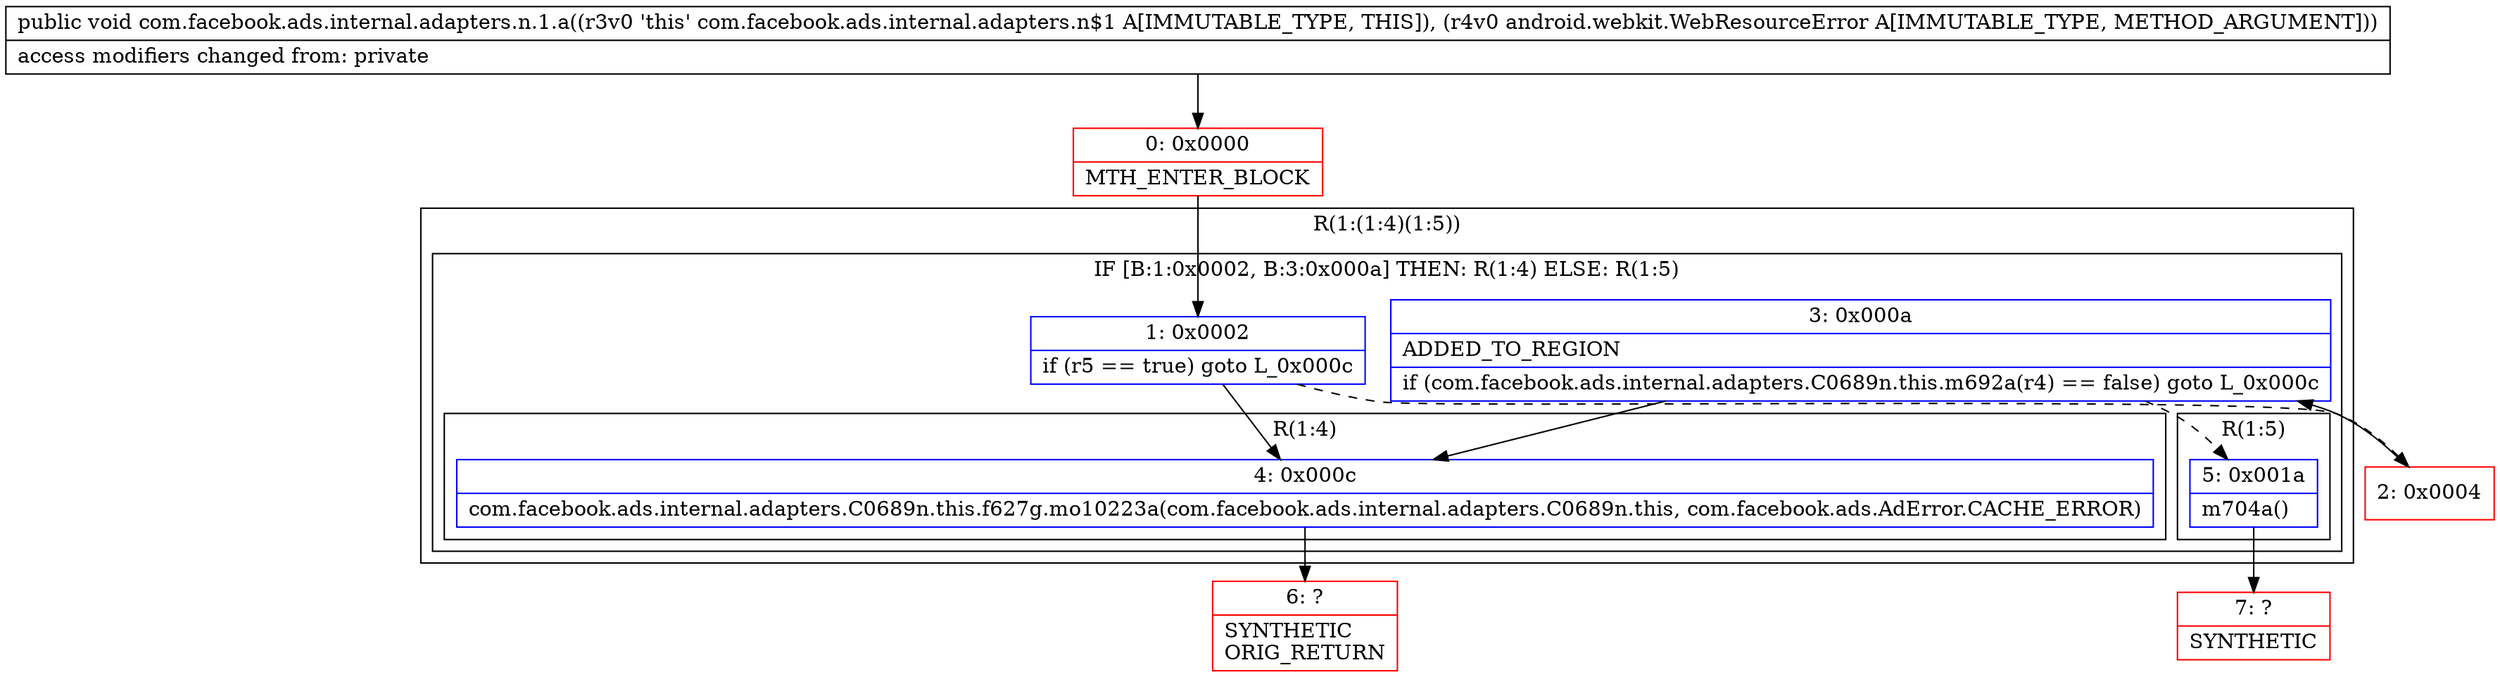 digraph "CFG forcom.facebook.ads.internal.adapters.n.1.a(Landroid\/webkit\/WebResourceError;)V" {
subgraph cluster_Region_803841638 {
label = "R(1:(1:4)(1:5))";
node [shape=record,color=blue];
subgraph cluster_IfRegion_49565561 {
label = "IF [B:1:0x0002, B:3:0x000a] THEN: R(1:4) ELSE: R(1:5)";
node [shape=record,color=blue];
Node_1 [shape=record,label="{1\:\ 0x0002|if (r5 == true) goto L_0x000c\l}"];
Node_3 [shape=record,label="{3\:\ 0x000a|ADDED_TO_REGION\l|if (com.facebook.ads.internal.adapters.C0689n.this.m692a(r4) == false) goto L_0x000c\l}"];
subgraph cluster_Region_614338684 {
label = "R(1:4)";
node [shape=record,color=blue];
Node_4 [shape=record,label="{4\:\ 0x000c|com.facebook.ads.internal.adapters.C0689n.this.f627g.mo10223a(com.facebook.ads.internal.adapters.C0689n.this, com.facebook.ads.AdError.CACHE_ERROR)\l}"];
}
subgraph cluster_Region_707712189 {
label = "R(1:5)";
node [shape=record,color=blue];
Node_5 [shape=record,label="{5\:\ 0x001a|m704a()\l}"];
}
}
}
Node_0 [shape=record,color=red,label="{0\:\ 0x0000|MTH_ENTER_BLOCK\l}"];
Node_2 [shape=record,color=red,label="{2\:\ 0x0004}"];
Node_6 [shape=record,color=red,label="{6\:\ ?|SYNTHETIC\lORIG_RETURN\l}"];
Node_7 [shape=record,color=red,label="{7\:\ ?|SYNTHETIC\l}"];
MethodNode[shape=record,label="{public void com.facebook.ads.internal.adapters.n.1.a((r3v0 'this' com.facebook.ads.internal.adapters.n$1 A[IMMUTABLE_TYPE, THIS]), (r4v0 android.webkit.WebResourceError A[IMMUTABLE_TYPE, METHOD_ARGUMENT]))  | access modifiers changed from: private\l}"];
MethodNode -> Node_0;
Node_1 -> Node_2[style=dashed];
Node_1 -> Node_4;
Node_3 -> Node_4;
Node_3 -> Node_5[style=dashed];
Node_4 -> Node_6;
Node_5 -> Node_7;
Node_0 -> Node_1;
Node_2 -> Node_3;
}

